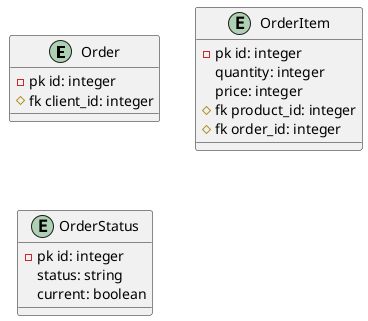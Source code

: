 @startuml Orders
Entity Order {
    -pk id: integer
    #fk client_id: integer

}

Entity OrderItem {
    -pk id: integer
    quantity: integer
    price: integer
    #fk product_id: integer
    #fk order_id: integer
}

' Catalog
Entity OrderStatus {
    -pk id: integer
    status: string
    current: boolean
}
@enduml